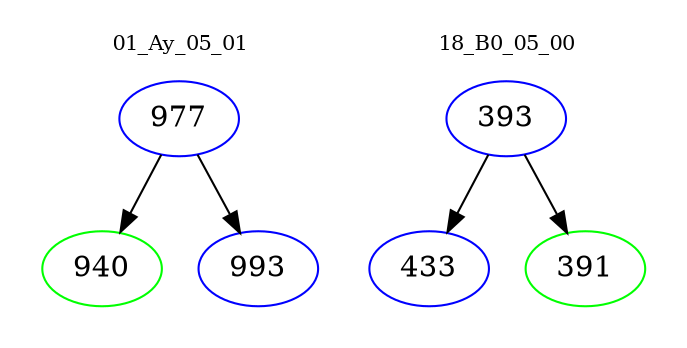 digraph{
subgraph cluster_0 {
color = white
label = "01_Ay_05_01";
fontsize=10;
T0_977 [label="977", color="blue"]
T0_977 -> T0_940 [color="black"]
T0_940 [label="940", color="green"]
T0_977 -> T0_993 [color="black"]
T0_993 [label="993", color="blue"]
}
subgraph cluster_1 {
color = white
label = "18_B0_05_00";
fontsize=10;
T1_393 [label="393", color="blue"]
T1_393 -> T1_433 [color="black"]
T1_433 [label="433", color="blue"]
T1_393 -> T1_391 [color="black"]
T1_391 [label="391", color="green"]
}
}
